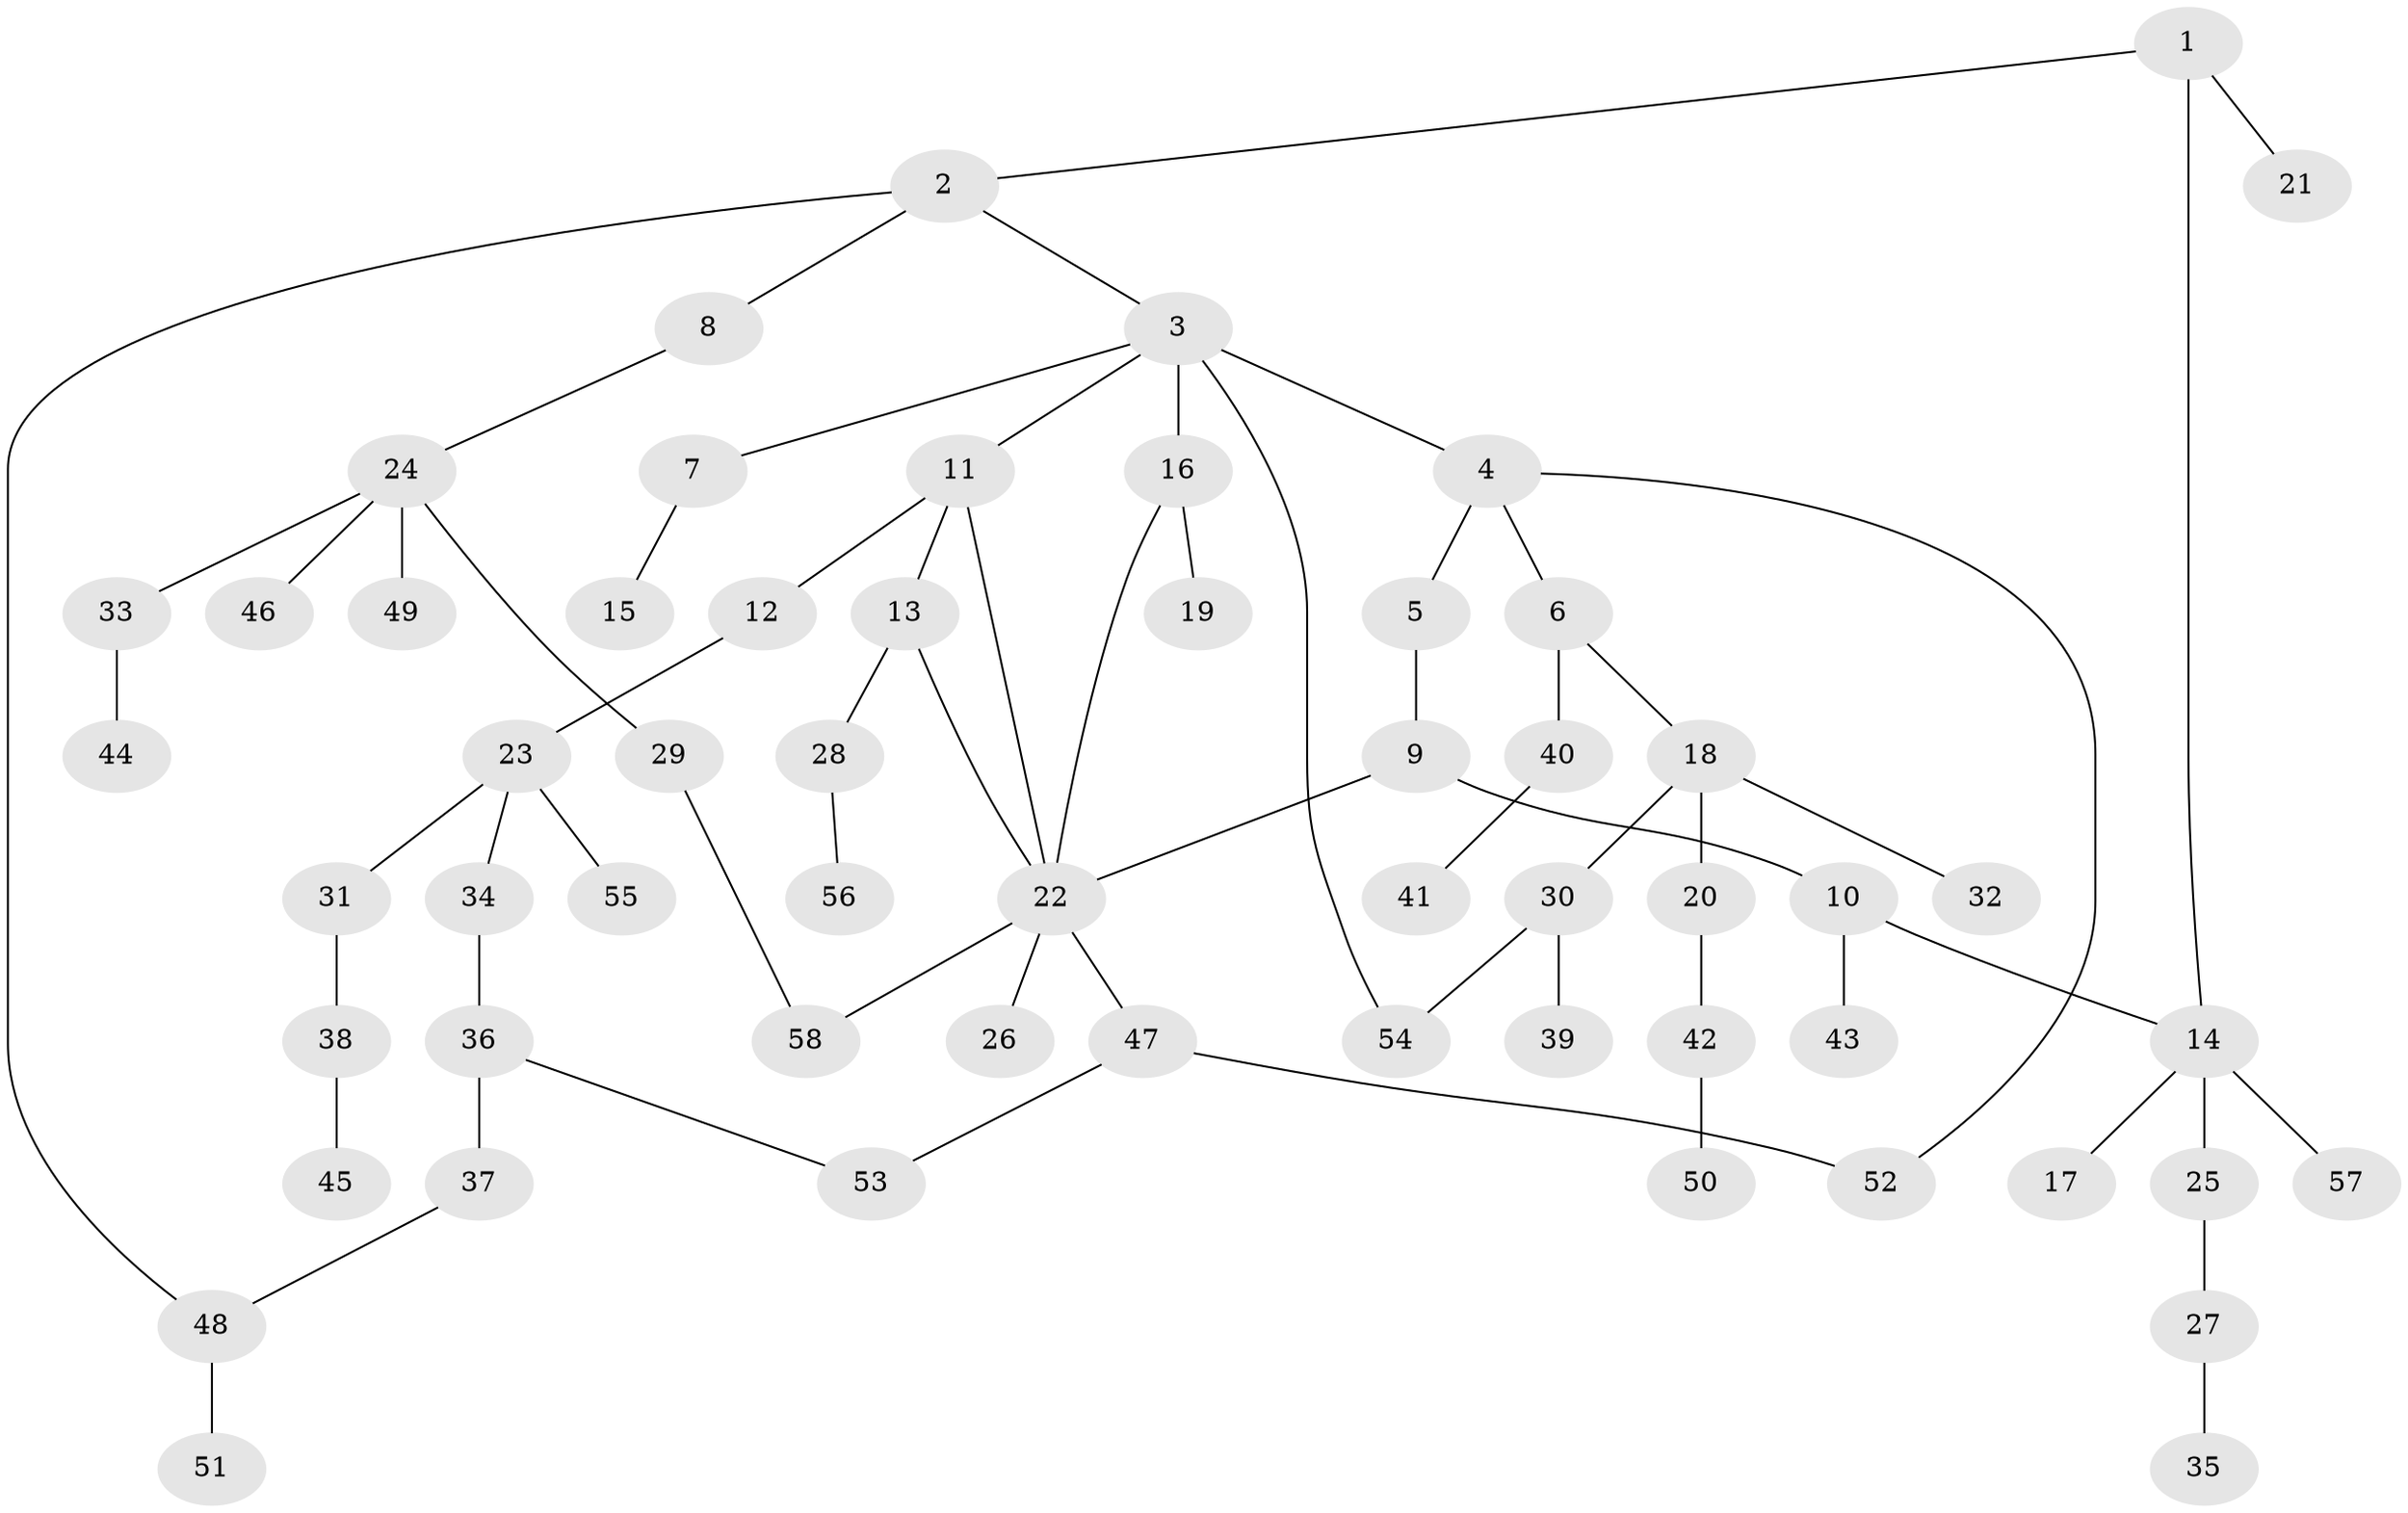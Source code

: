 // original degree distribution, {3: 0.11702127659574468, 4: 0.06382978723404255, 8: 0.010638297872340425, 5: 0.05319148936170213, 6: 0.031914893617021274, 2: 0.3404255319148936, 1: 0.3829787234042553}
// Generated by graph-tools (version 1.1) at 2025/49/03/04/25 22:49:10]
// undirected, 58 vertices, 66 edges
graph export_dot {
  node [color=gray90,style=filled];
  1;
  2;
  3;
  4;
  5;
  6;
  7;
  8;
  9;
  10;
  11;
  12;
  13;
  14;
  15;
  16;
  17;
  18;
  19;
  20;
  21;
  22;
  23;
  24;
  25;
  26;
  27;
  28;
  29;
  30;
  31;
  32;
  33;
  34;
  35;
  36;
  37;
  38;
  39;
  40;
  41;
  42;
  43;
  44;
  45;
  46;
  47;
  48;
  49;
  50;
  51;
  52;
  53;
  54;
  55;
  56;
  57;
  58;
  1 -- 2 [weight=1.0];
  1 -- 14 [weight=1.0];
  1 -- 21 [weight=1.0];
  2 -- 3 [weight=1.0];
  2 -- 8 [weight=1.0];
  2 -- 48 [weight=1.0];
  3 -- 4 [weight=1.0];
  3 -- 7 [weight=1.0];
  3 -- 11 [weight=1.0];
  3 -- 16 [weight=2.0];
  3 -- 54 [weight=1.0];
  4 -- 5 [weight=1.0];
  4 -- 6 [weight=1.0];
  4 -- 52 [weight=1.0];
  5 -- 9 [weight=4.0];
  6 -- 18 [weight=1.0];
  6 -- 40 [weight=1.0];
  7 -- 15 [weight=1.0];
  8 -- 24 [weight=1.0];
  9 -- 10 [weight=1.0];
  9 -- 22 [weight=2.0];
  10 -- 14 [weight=1.0];
  10 -- 43 [weight=1.0];
  11 -- 12 [weight=1.0];
  11 -- 13 [weight=1.0];
  11 -- 22 [weight=1.0];
  12 -- 23 [weight=1.0];
  13 -- 22 [weight=1.0];
  13 -- 28 [weight=1.0];
  14 -- 17 [weight=1.0];
  14 -- 25 [weight=1.0];
  14 -- 57 [weight=1.0];
  16 -- 19 [weight=2.0];
  16 -- 22 [weight=1.0];
  18 -- 20 [weight=1.0];
  18 -- 30 [weight=1.0];
  18 -- 32 [weight=1.0];
  20 -- 42 [weight=1.0];
  22 -- 26 [weight=1.0];
  22 -- 47 [weight=1.0];
  22 -- 58 [weight=1.0];
  23 -- 31 [weight=1.0];
  23 -- 34 [weight=1.0];
  23 -- 55 [weight=1.0];
  24 -- 29 [weight=1.0];
  24 -- 33 [weight=1.0];
  24 -- 46 [weight=1.0];
  24 -- 49 [weight=1.0];
  25 -- 27 [weight=1.0];
  27 -- 35 [weight=1.0];
  28 -- 56 [weight=1.0];
  29 -- 58 [weight=1.0];
  30 -- 39 [weight=1.0];
  30 -- 54 [weight=1.0];
  31 -- 38 [weight=1.0];
  33 -- 44 [weight=1.0];
  34 -- 36 [weight=1.0];
  36 -- 37 [weight=1.0];
  36 -- 53 [weight=1.0];
  37 -- 48 [weight=1.0];
  38 -- 45 [weight=1.0];
  40 -- 41 [weight=1.0];
  42 -- 50 [weight=1.0];
  47 -- 52 [weight=1.0];
  47 -- 53 [weight=1.0];
  48 -- 51 [weight=1.0];
}

